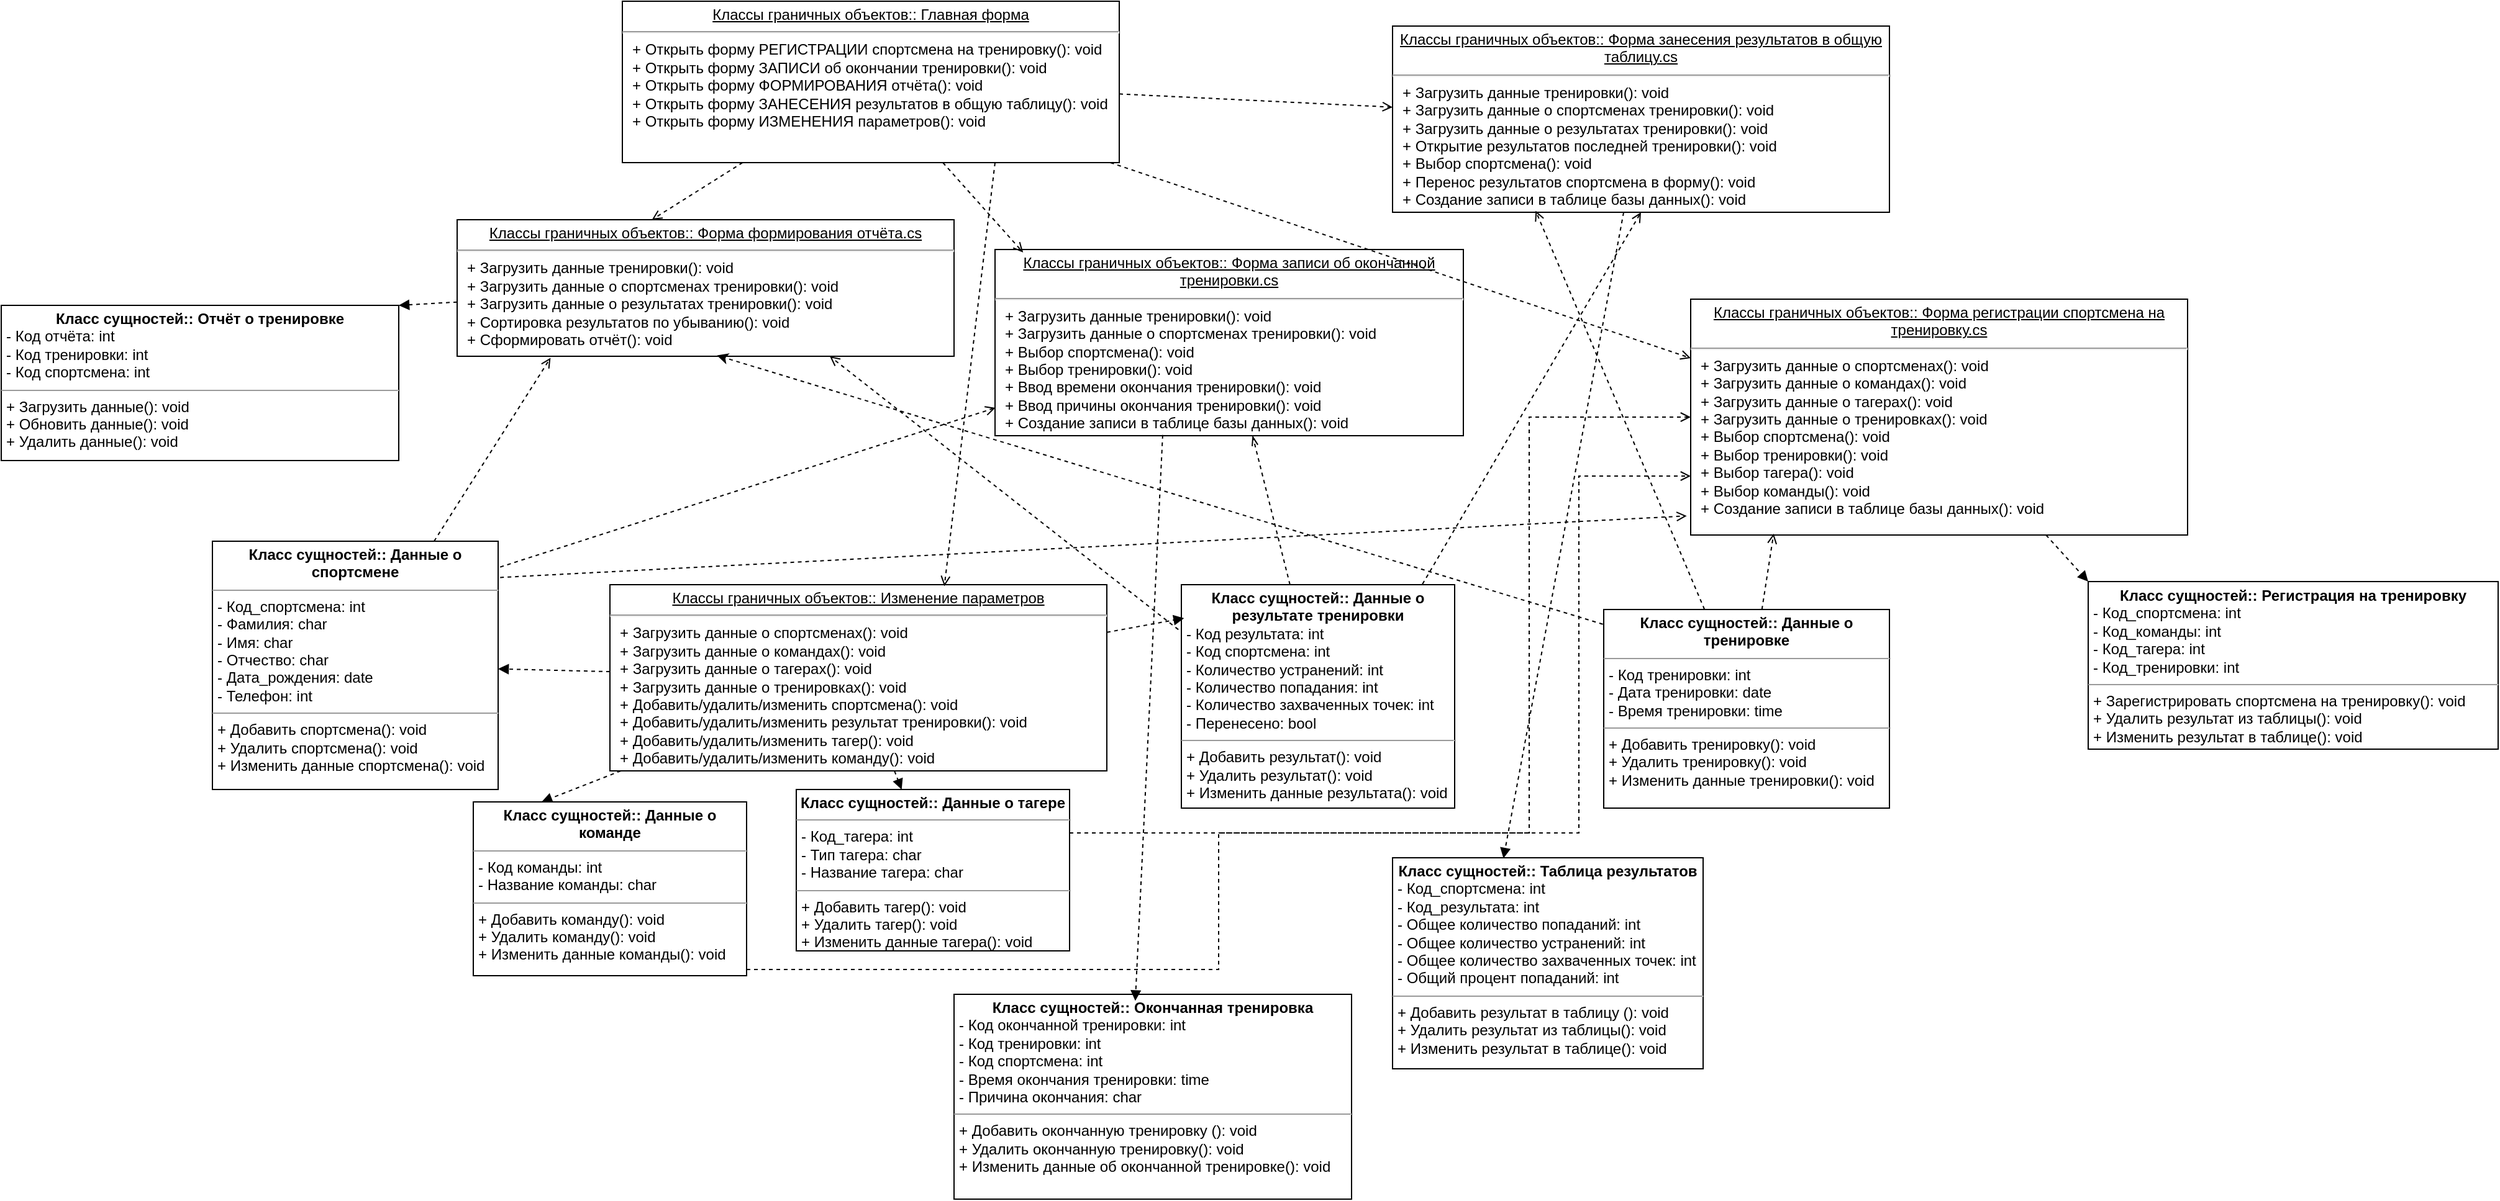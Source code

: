 <mxfile version="22.1.5" type="device">
  <diagram name="Страница — 1" id="Qu0wm0MgUiS_f0kj7Ct0">
    <mxGraphModel dx="1703" dy="1680" grid="1" gridSize="10" guides="1" tooltips="1" connect="1" arrows="1" fold="1" page="1" pageScale="1" pageWidth="827" pageHeight="1169" math="0" shadow="0">
      <root>
        <mxCell id="0" />
        <mxCell id="1" parent="0" />
        <mxCell id="6SgqG4V4tV7n62kS7OOO-2" style="rounded=0;orthogonalLoop=1;jettySize=auto;html=1;dashed=1;endArrow=open;endFill=0;" parent="1" source="mhlp-eTYFJu1O5pDRAgd-3" target="mhlp-eTYFJu1O5pDRAgd-5" edge="1">
          <mxGeometry relative="1" as="geometry" />
        </mxCell>
        <mxCell id="mhlp-eTYFJu1O5pDRAgd-3" value="&lt;p style=&quot;margin:0px;margin-top:4px;text-align:center;text-decoration:underline;&quot;&gt;Классы граничных объектов:: Главная форма&lt;br&gt;&lt;/p&gt;&lt;hr&gt;&lt;p style=&quot;margin:0px;margin-left:8px;&quot;&gt;+ Открыть форму РЕГИСТРАЦИИ спортсмена на тренировку(): void&lt;br&gt;+ Открыть форму ЗАПИСИ об окончании тренировки(): void&lt;br&gt;+ Открыть форму ФОРМИРОВАНИЯ отчёта(): void&lt;br&gt;&lt;/p&gt;&lt;p style=&quot;margin:0px;margin-left:8px;&quot;&gt;+ Открыть форму ЗАНЕСЕНИЯ результатов в общую таблицу(): void&lt;br&gt;&lt;/p&gt;&lt;p style=&quot;margin:0px;margin-left:8px;&quot;&gt;+ Открыть форму ИЗМЕНЕНИЯ параметров(): void&lt;br&gt;&lt;/p&gt;" style="verticalAlign=top;align=left;overflow=fill;fontSize=12;fontFamily=Helvetica;html=1;whiteSpace=wrap;" parent="1" vertex="1">
          <mxGeometry x="-280" y="-730" width="400" height="130" as="geometry" />
        </mxCell>
        <mxCell id="6SgqG4V4tV7n62kS7OOO-12" style="rounded=0;orthogonalLoop=1;jettySize=auto;html=1;entryX=1;entryY=0;entryDx=0;entryDy=0;endArrow=block;endFill=1;dashed=1;" parent="1" source="mhlp-eTYFJu1O5pDRAgd-4" target="6SgqG4V4tV7n62kS7OOO-11" edge="1">
          <mxGeometry relative="1" as="geometry" />
        </mxCell>
        <mxCell id="mhlp-eTYFJu1O5pDRAgd-4" value="&lt;p style=&quot;margin:0px;margin-top:4px;text-align:center;text-decoration:underline;&quot;&gt;Классы граничных объектов:: Форма формирования отчёта.cs&lt;br&gt;&lt;/p&gt;&lt;hr&gt;&lt;p style=&quot;margin:0px;margin-left:8px;&quot;&gt;+ Загрузить данные тренировки(): void&lt;br&gt;+ Загрузить данные о спортсменах тренировки(): void&lt;br&gt;+ Загрузить данные о результатах тренировки(): void&lt;br&gt;&lt;/p&gt;&lt;p style=&quot;margin:0px;margin-left:8px;&quot;&gt;+ Сортировка результатов по убыванию(): void&lt;br&gt;&lt;/p&gt;&lt;p style=&quot;margin:0px;margin-left:8px;&quot;&gt;+ Сформировать отчёт(): void&lt;br&gt;&lt;/p&gt;" style="verticalAlign=top;align=left;overflow=fill;fontSize=12;fontFamily=Helvetica;html=1;whiteSpace=wrap;" parent="1" vertex="1">
          <mxGeometry x="-413" y="-554" width="400" height="110" as="geometry" />
        </mxCell>
        <mxCell id="mhlp-eTYFJu1O5pDRAgd-5" value="&lt;p style=&quot;margin:0px;margin-top:4px;text-align:center;text-decoration:underline;&quot;&gt;Классы граничных объектов:: Форма занесения результатов в общую таблицу.cs&lt;br&gt;&lt;/p&gt;&lt;hr&gt;&lt;p style=&quot;margin:0px;margin-left:8px;&quot;&gt;+ Загрузить данные тренировки(): void&lt;br&gt;+ Загрузить данные о спортсменах тренировки(): void&lt;br&gt;+ Загрузить данные о результатах тренировки(): void&lt;br&gt;&lt;/p&gt;&lt;p style=&quot;margin:0px;margin-left:8px;&quot;&gt;+ Открытие результатов последней тренировки(): void&lt;/p&gt;&lt;p style=&quot;margin:0px;margin-left:8px;&quot;&gt;+ Выбор спортсмена(): void&lt;/p&gt;&lt;p style=&quot;margin:0px;margin-left:8px;&quot;&gt;+ Перенос результатов спортсмена в форму(): void&lt;br&gt;&lt;/p&gt;&lt;p style=&quot;margin:0px;margin-left:8px;&quot;&gt;+ Создание записи в таблице базы данных(): void&lt;br&gt;&lt;/p&gt;" style="verticalAlign=top;align=left;overflow=fill;fontSize=12;fontFamily=Helvetica;html=1;whiteSpace=wrap;" parent="1" vertex="1">
          <mxGeometry x="340" y="-710" width="400" height="150" as="geometry" />
        </mxCell>
        <mxCell id="mhlp-eTYFJu1O5pDRAgd-7" value="&lt;p style=&quot;margin:0px;margin-top:4px;text-align:center;text-decoration:underline;&quot;&gt;Классы граничных объектов:: Форма записи об окончанной тренировки.cs&lt;br&gt;&lt;/p&gt;&lt;hr&gt;&lt;p style=&quot;margin:0px;margin-left:8px;&quot;&gt;+ Загрузить данные тренировки(): void&lt;br&gt;+ Загрузить данные о спортсменах тренировки(): void&lt;br&gt;&lt;/p&gt;&lt;p style=&quot;margin:0px;margin-left:8px;&quot;&gt;+ Выбор спортсмена(): void&lt;br&gt;&lt;/p&gt;&lt;p style=&quot;margin:0px;margin-left:8px;&quot;&gt;+ Выбор тренировки(): void&lt;/p&gt;&lt;p style=&quot;margin:0px;margin-left:8px;&quot;&gt;+ Ввод времени окончания тренировки(): void&lt;br&gt;&lt;/p&gt;&lt;p style=&quot;margin:0px;margin-left:8px;&quot;&gt;+ Ввод причины окончания тренировки(): void&lt;/p&gt;&lt;p style=&quot;margin:0px;margin-left:8px;&quot;&gt;+ Создание записи в таблице базы данных(): void&lt;br&gt;&lt;/p&gt;" style="verticalAlign=top;align=left;overflow=fill;fontSize=12;fontFamily=Helvetica;html=1;whiteSpace=wrap;" parent="1" vertex="1">
          <mxGeometry x="20" y="-530" width="377" height="150" as="geometry" />
        </mxCell>
        <mxCell id="6SgqG4V4tV7n62kS7OOO-23" style="rounded=0;orthogonalLoop=1;jettySize=auto;html=1;entryX=0;entryY=0;entryDx=0;entryDy=0;dashed=1;endArrow=block;endFill=1;" parent="1" source="mhlp-eTYFJu1O5pDRAgd-8" target="wVeZF8HDo8xXXgALJRHr-1" edge="1">
          <mxGeometry relative="1" as="geometry" />
        </mxCell>
        <mxCell id="mhlp-eTYFJu1O5pDRAgd-8" value="&lt;p style=&quot;margin:0px;margin-top:4px;text-align:center;text-decoration:underline;&quot;&gt;Классы граничных объектов:: Форма регистрации спортсмена на тренировку.cs&lt;br&gt;&lt;/p&gt;&lt;hr&gt;&lt;p style=&quot;margin:0px;margin-left:8px;&quot;&gt;+ Загрузить данные о спортсменах(): void&lt;br&gt;+ Загрузить данные о командах(): void&lt;br&gt;+ Загрузить данные о тагерах(): void&lt;br&gt;&lt;/p&gt;&lt;p style=&quot;margin:0px;margin-left:8px;&quot;&gt;+ Загрузить данные о тренировках(): void&lt;br&gt;&lt;/p&gt;&lt;p style=&quot;margin:0px;margin-left:8px;&quot;&gt;+ Выбор спортсмена(): void&lt;br&gt;&lt;/p&gt;&lt;p style=&quot;margin:0px;margin-left:8px;&quot;&gt;+ Выбор тренировки(): void&lt;/p&gt;&lt;p style=&quot;margin:0px;margin-left:8px;&quot;&gt;+ Выбор тагера(): void&lt;br&gt;&lt;/p&gt;&lt;p style=&quot;margin:0px;margin-left:8px;&quot;&gt;+ Выбор команды(): void&lt;br&gt;&lt;/p&gt;&lt;p style=&quot;margin:0px;margin-left:8px;&quot;&gt;&lt;span style=&quot;background-color: initial;&quot;&gt;+ Создание записи в таблице базы данных(): void&lt;/span&gt;&lt;br&gt;&lt;/p&gt;" style="verticalAlign=top;align=left;overflow=fill;fontSize=12;fontFamily=Helvetica;html=1;whiteSpace=wrap;" parent="1" vertex="1">
          <mxGeometry x="580" y="-490" width="400" height="190" as="geometry" />
        </mxCell>
        <mxCell id="6SgqG4V4tV7n62kS7OOO-7" style="rounded=0;orthogonalLoop=1;jettySize=auto;html=1;endArrow=block;endFill=1;fillColor=#f5f5f5;strokeColor=#000000;dashed=1;" parent="1" source="mhlp-eTYFJu1O5pDRAgd-9" target="mhlp-eTYFJu1O5pDRAgd-10" edge="1">
          <mxGeometry relative="1" as="geometry" />
        </mxCell>
        <mxCell id="6SgqG4V4tV7n62kS7OOO-8" style="rounded=0;orthogonalLoop=1;jettySize=auto;html=1;entryX=0.25;entryY=0;entryDx=0;entryDy=0;endArrow=block;endFill=1;dashed=1;" parent="1" source="mhlp-eTYFJu1O5pDRAgd-9" target="mhlp-eTYFJu1O5pDRAgd-13" edge="1">
          <mxGeometry relative="1" as="geometry" />
        </mxCell>
        <mxCell id="6SgqG4V4tV7n62kS7OOO-9" style="rounded=0;orthogonalLoop=1;jettySize=auto;html=1;endArrow=block;endFill=1;dashed=1;" parent="1" source="mhlp-eTYFJu1O5pDRAgd-9" target="mhlp-eTYFJu1O5pDRAgd-12" edge="1">
          <mxGeometry relative="1" as="geometry" />
        </mxCell>
        <mxCell id="mhlp-eTYFJu1O5pDRAgd-9" value="&lt;p style=&quot;margin:0px;margin-top:4px;text-align:center;text-decoration:underline;&quot;&gt;Классы граничных объектов:: Изменение параметров&lt;br&gt;&lt;/p&gt;&lt;hr&gt;&lt;p style=&quot;margin:0px;margin-left:8px;&quot;&gt;+ Загрузить данные о спортсменах(): void&lt;br&gt;+ Загрузить данные о командах(): void&lt;br&gt;+ Загрузить данные о тагерах(): void&lt;br&gt;&lt;/p&gt;&lt;p style=&quot;margin:0px;margin-left:8px;&quot;&gt;+ Загрузить данные о тренировках(): void&lt;br&gt;&lt;/p&gt;&lt;p style=&quot;margin:0px;margin-left:8px;&quot;&gt;+ Добавить/удалить/изменить спортсмена(): void&lt;br&gt;&lt;/p&gt;&lt;p style=&quot;margin:0px;margin-left:8px;&quot;&gt;+ Добавить/удалить/изменить результат тренировки(): void&lt;/p&gt;&lt;p style=&quot;margin:0px;margin-left:8px;&quot;&gt;+ Добавить/удалить/изменить тагер(): void&lt;br&gt;&lt;/p&gt;&lt;p style=&quot;margin:0px;margin-left:8px;&quot;&gt;+&amp;nbsp;Добавить/удалить/изменить команду(): void&lt;/p&gt;" style="verticalAlign=top;align=left;overflow=fill;fontSize=12;fontFamily=Helvetica;html=1;whiteSpace=wrap;" parent="1" vertex="1">
          <mxGeometry x="-290" y="-260" width="400" height="150" as="geometry" />
        </mxCell>
        <mxCell id="mhlp-eTYFJu1O5pDRAgd-10" value="&lt;p style=&quot;margin:0px;margin-top:4px;text-align:center;&quot;&gt;&lt;b&gt;Класс сущностей:: Данные о спортсмене&lt;/b&gt;&lt;/p&gt;&lt;hr size=&quot;1&quot;&gt;&lt;p style=&quot;margin:0px;margin-left:4px;&quot;&gt;- Код_спортсмена: int&lt;br&gt;- Фамилия: char&lt;/p&gt;&lt;p style=&quot;margin:0px;margin-left:4px;&quot;&gt;- Имя: char&lt;/p&gt;&lt;p style=&quot;margin:0px;margin-left:4px;&quot;&gt;- Отчество: char&lt;/p&gt;&lt;p style=&quot;margin:0px;margin-left:4px;&quot;&gt;- Дата_рождения: date&lt;/p&gt;&lt;p style=&quot;margin:0px;margin-left:4px;&quot;&gt;- Телефон: int&lt;/p&gt;&lt;hr size=&quot;1&quot;&gt;&lt;p style=&quot;margin:0px;margin-left:4px;&quot;&gt;+ Добавить спортсмена(): void&lt;br&gt;+ Удалить спортсмена(): void&lt;br&gt;&lt;/p&gt;&lt;p style=&quot;margin:0px;margin-left:4px;&quot;&gt;+ Изменить данные спортсмена(): void&lt;br&gt;&lt;/p&gt;" style="verticalAlign=top;align=left;overflow=fill;fontSize=12;fontFamily=Helvetica;html=1;whiteSpace=wrap;" parent="1" vertex="1">
          <mxGeometry x="-610" y="-295" width="230" height="200" as="geometry" />
        </mxCell>
        <mxCell id="mhlp-eTYFJu1O5pDRAgd-11" value="&lt;p style=&quot;margin:0px;margin-top:4px;text-align:center;&quot;&gt;&lt;b&gt;Класс сущностей:: Данные о тренировке&lt;/b&gt;&lt;/p&gt;&lt;hr size=&quot;1&quot;&gt;&lt;p style=&quot;margin:0px;margin-left:4px;&quot;&gt;- Код тренировки: int&lt;br&gt;- Дата тренировки: date&lt;/p&gt;&lt;p style=&quot;margin:0px;margin-left:4px;&quot;&gt;- Время тренировки: time&lt;/p&gt;&lt;hr size=&quot;1&quot;&gt;&lt;p style=&quot;margin:0px;margin-left:4px;&quot;&gt;+ Добавить тренировку(): void&lt;br&gt;+ Удалить тренировку(): void&lt;br&gt;&lt;/p&gt;&lt;p style=&quot;margin:0px;margin-left:4px;&quot;&gt;+ Изменить данные тренировки(): void&lt;br&gt;&lt;/p&gt;" style="verticalAlign=top;align=left;overflow=fill;fontSize=12;fontFamily=Helvetica;html=1;whiteSpace=wrap;" parent="1" vertex="1">
          <mxGeometry x="510" y="-240" width="230" height="160" as="geometry" />
        </mxCell>
        <mxCell id="6SgqG4V4tV7n62kS7OOO-26" style="edgeStyle=orthogonalEdgeStyle;rounded=0;orthogonalLoop=1;jettySize=auto;html=1;entryX=0;entryY=0.75;entryDx=0;entryDy=0;dashed=1;endArrow=open;endFill=0;" parent="1" source="mhlp-eTYFJu1O5pDRAgd-12" target="mhlp-eTYFJu1O5pDRAgd-8" edge="1">
          <mxGeometry relative="1" as="geometry">
            <Array as="points">
              <mxPoint x="490" y="-60" />
              <mxPoint x="490" y="-348" />
            </Array>
          </mxGeometry>
        </mxCell>
        <mxCell id="mhlp-eTYFJu1O5pDRAgd-12" value="&lt;p style=&quot;margin:0px;margin-top:4px;text-align:center;&quot;&gt;&lt;b&gt;Класс сущностей:: Данные о тагере&lt;/b&gt;&lt;/p&gt;&lt;hr size=&quot;1&quot;&gt;&lt;p style=&quot;margin:0px;margin-left:4px;&quot;&gt;- Код_тагера: int&lt;br&gt;- Тип тагера: char&lt;/p&gt;&lt;p style=&quot;margin:0px;margin-left:4px;&quot;&gt;- Название тагера: char&lt;/p&gt;&lt;hr size=&quot;1&quot;&gt;&lt;p style=&quot;margin:0px;margin-left:4px;&quot;&gt;+ Добавить тагер(): void&lt;br&gt;+ Удалить тагер(): void&lt;br&gt;&lt;/p&gt;&lt;p style=&quot;margin:0px;margin-left:4px;&quot;&gt;+ Изменить данные тагера(): void&lt;br&gt;&lt;/p&gt;" style="verticalAlign=top;align=left;overflow=fill;fontSize=12;fontFamily=Helvetica;html=1;whiteSpace=wrap;" parent="1" vertex="1">
          <mxGeometry x="-140" y="-95" width="220" height="130" as="geometry" />
        </mxCell>
        <mxCell id="6SgqG4V4tV7n62kS7OOO-27" style="edgeStyle=orthogonalEdgeStyle;rounded=0;orthogonalLoop=1;jettySize=auto;html=1;entryX=0;entryY=0.5;entryDx=0;entryDy=0;dashed=1;endArrow=open;endFill=0;" parent="1" source="mhlp-eTYFJu1O5pDRAgd-13" target="mhlp-eTYFJu1O5pDRAgd-8" edge="1">
          <mxGeometry relative="1" as="geometry">
            <Array as="points">
              <mxPoint x="200" y="50" />
              <mxPoint x="200" y="-60" />
              <mxPoint x="450" y="-60" />
              <mxPoint x="450" y="-395" />
            </Array>
          </mxGeometry>
        </mxCell>
        <mxCell id="mhlp-eTYFJu1O5pDRAgd-13" value="&lt;p style=&quot;margin:0px;margin-top:4px;text-align:center;&quot;&gt;&lt;b&gt;Класс сущностей:: Данные о команде&lt;/b&gt;&lt;/p&gt;&lt;hr size=&quot;1&quot;&gt;&lt;p style=&quot;margin:0px;margin-left:4px;&quot;&gt;- Код команды: int&lt;br&gt;- Название команды: char&lt;/p&gt;&lt;hr size=&quot;1&quot;&gt;&lt;p style=&quot;margin:0px;margin-left:4px;&quot;&gt;+ Добавить команду(): void&lt;br&gt;+ Удалить команду(): void&lt;br&gt;&lt;/p&gt;&lt;p style=&quot;margin:0px;margin-left:4px;&quot;&gt;+ Изменить данные команды(): void&lt;br&gt;&lt;/p&gt;" style="verticalAlign=top;align=left;overflow=fill;fontSize=12;fontFamily=Helvetica;html=1;whiteSpace=wrap;" parent="1" vertex="1">
          <mxGeometry x="-400" y="-85" width="220" height="140" as="geometry" />
        </mxCell>
        <mxCell id="6SgqG4V4tV7n62kS7OOO-14" style="rounded=0;orthogonalLoop=1;jettySize=auto;html=1;dashed=1;endArrow=openThin;endFill=0;" parent="1" source="G_WExZCxM53FgJ3CJvYQ-1" target="mhlp-eTYFJu1O5pDRAgd-7" edge="1">
          <mxGeometry relative="1" as="geometry" />
        </mxCell>
        <mxCell id="6SgqG4V4tV7n62kS7OOO-15" style="rounded=0;orthogonalLoop=1;jettySize=auto;html=1;entryX=0.75;entryY=1;entryDx=0;entryDy=0;dashed=1;endArrow=open;endFill=0;exitX=-0.011;exitY=0.201;exitDx=0;exitDy=0;exitPerimeter=0;" parent="1" source="G_WExZCxM53FgJ3CJvYQ-1" target="mhlp-eTYFJu1O5pDRAgd-4" edge="1">
          <mxGeometry relative="1" as="geometry">
            <mxPoint x="160" y="-250" as="sourcePoint" />
          </mxGeometry>
        </mxCell>
        <mxCell id="G_WExZCxM53FgJ3CJvYQ-1" value="&lt;p style=&quot;margin:0px;margin-top:4px;text-align:center;&quot;&gt;&lt;b&gt;Класс сущностей:: Данные о результате тренировки&lt;/b&gt;&lt;/p&gt;&lt;p style=&quot;margin:0px;margin-left:4px;&quot;&gt;- Код результата: int&lt;/p&gt;&lt;p style=&quot;margin:0px;margin-left:4px;&quot;&gt;- Код спортсмена: int&lt;br&gt;- Количество устранений: int&lt;/p&gt;&lt;p style=&quot;margin:0px;margin-left:4px;&quot;&gt;- Количество попадания: int&lt;/p&gt;&lt;p style=&quot;margin:0px;margin-left:4px;&quot;&gt;- Количество захваченных точек: int&lt;br&gt;&lt;/p&gt;&lt;p style=&quot;margin:0px;margin-left:4px;&quot;&gt;- Перенесено: bool&lt;br&gt;&lt;/p&gt;&lt;hr size=&quot;1&quot;&gt;&lt;p style=&quot;margin:0px;margin-left:4px;&quot;&gt;+ Добавить результат(): void&lt;br&gt;+ Удалить результат(): void&lt;br&gt;&lt;/p&gt;&lt;p style=&quot;margin:0px;margin-left:4px;&quot;&gt;+ Изменить данные результата(): void&lt;br&gt;&lt;/p&gt;" style="verticalAlign=top;align=left;overflow=fill;fontSize=12;fontFamily=Helvetica;html=1;whiteSpace=wrap;" parent="1" vertex="1">
          <mxGeometry x="170" y="-260" width="220" height="180" as="geometry" />
        </mxCell>
        <mxCell id="G_WExZCxM53FgJ3CJvYQ-2" value="&lt;p style=&quot;margin:0px;margin-top:4px;text-align:center;&quot;&gt;&lt;b&gt;Класс сущностей:: Таблица результатов&lt;/b&gt;&lt;/p&gt;&lt;p style=&quot;margin:0px;margin-left:4px;&quot;&gt;- Код_спортсмена: int&lt;/p&gt;&lt;p style=&quot;margin:0px;margin-left:4px;&quot;&gt;- Код_результата: int&lt;br&gt;- Общее количество попаданий: int&lt;/p&gt;&lt;p style=&quot;margin:0px;margin-left:4px;&quot;&gt;- Общее количество устранений: int&lt;/p&gt;&lt;p style=&quot;margin:0px;margin-left:4px;&quot;&gt;- Общее количество захваченных точек: int&lt;br&gt;&lt;/p&gt;&lt;p style=&quot;margin:0px;margin-left:4px;&quot;&gt;- Общий процент попаданий: int&lt;br&gt;&lt;/p&gt;&lt;hr size=&quot;1&quot;&gt;&lt;p style=&quot;margin:0px;margin-left:4px;&quot;&gt;+ Добавить результат в таблицу (): void&lt;br&gt;+ Удалить результат из таблицы(): void&lt;br&gt;&lt;/p&gt;&lt;p style=&quot;margin:0px;margin-left:4px;&quot;&gt;+ Изменить результат в таблице(): void&lt;br&gt;&lt;/p&gt;" style="verticalAlign=top;align=left;overflow=fill;fontSize=12;fontFamily=Helvetica;html=1;whiteSpace=wrap;" parent="1" vertex="1">
          <mxGeometry x="340" y="-40" width="250" height="170" as="geometry" />
        </mxCell>
        <mxCell id="G_WExZCxM53FgJ3CJvYQ-4" value="&lt;p style=&quot;margin:0px;margin-top:4px;text-align:center;&quot;&gt;&lt;b&gt;Класс сущностей:: Окончанная тренировка&lt;/b&gt;&lt;/p&gt;&lt;p style=&quot;margin:0px;margin-left:4px;&quot;&gt;- Код окончанной тренировки: int&lt;/p&gt;&lt;p style=&quot;margin:0px;margin-left:4px;&quot;&gt;- Код тренировки: int&lt;/p&gt;&lt;p style=&quot;margin:0px;margin-left:4px;&quot;&gt;- Код спортсмена: int&lt;br&gt;- Время окончания тренировки: time&lt;/p&gt;&lt;p style=&quot;margin:0px;margin-left:4px;&quot;&gt;- Причина окончания: char&lt;/p&gt;&lt;hr size=&quot;1&quot;&gt;&lt;p style=&quot;margin:0px;margin-left:4px;&quot;&gt;+ Добавить окончанную тренировку (): void&lt;br&gt;+ Удалить окончанную тренировку(): void&lt;br&gt;&lt;/p&gt;&lt;p style=&quot;margin:0px;margin-left:4px;&quot;&gt;+ Изменить данные об окончанной тренировке(): void&lt;br&gt;&lt;/p&gt;" style="verticalAlign=top;align=left;overflow=fill;fontSize=12;fontFamily=Helvetica;html=1;whiteSpace=wrap;" parent="1" vertex="1">
          <mxGeometry x="-13" y="70" width="320" height="165" as="geometry" />
        </mxCell>
        <mxCell id="wVeZF8HDo8xXXgALJRHr-1" value="&lt;p style=&quot;margin:0px;margin-top:4px;text-align:center;&quot;&gt;&lt;b&gt;Класс сущностей:: Регистрация на тренировку&lt;/b&gt;&lt;/p&gt;&lt;p style=&quot;margin:0px;margin-left:4px;&quot;&gt;- Код_спортсмена: int&lt;/p&gt;&lt;p style=&quot;margin:0px;margin-left:4px;&quot;&gt;- Код_команды: int&lt;br&gt;- Код_тагера: int&lt;/p&gt;&lt;p style=&quot;margin:0px;margin-left:4px;&quot;&gt;- Код_тренировки: int&lt;/p&gt;&lt;hr size=&quot;1&quot;&gt;&lt;p style=&quot;margin:0px;margin-left:4px;&quot;&gt;+ Зарегистрировать спортсмена на тренировку(): void&lt;br&gt;+ Удалить результат из таблицы(): void&lt;br&gt;&lt;/p&gt;&lt;p style=&quot;margin:0px;margin-left:4px;&quot;&gt;+ Изменить результат в таблице(): void&lt;br&gt;&lt;/p&gt;" style="verticalAlign=top;align=left;overflow=fill;fontSize=12;fontFamily=Helvetica;html=1;whiteSpace=wrap;" parent="1" vertex="1">
          <mxGeometry x="900" y="-262.5" width="330" height="135" as="geometry" />
        </mxCell>
        <mxCell id="6SgqG4V4tV7n62kS7OOO-1" style="rounded=0;orthogonalLoop=1;jettySize=auto;html=1;entryX=0.392;entryY=0;entryDx=0;entryDy=0;entryPerimeter=0;endArrow=open;endFill=0;dashed=1;" parent="1" source="mhlp-eTYFJu1O5pDRAgd-3" target="mhlp-eTYFJu1O5pDRAgd-4" edge="1">
          <mxGeometry relative="1" as="geometry" />
        </mxCell>
        <mxCell id="6SgqG4V4tV7n62kS7OOO-3" style="rounded=0;orthogonalLoop=1;jettySize=auto;html=1;entryX=0.06;entryY=0.016;entryDx=0;entryDy=0;entryPerimeter=0;endArrow=open;endFill=0;dashed=1;" parent="1" source="mhlp-eTYFJu1O5pDRAgd-3" target="mhlp-eTYFJu1O5pDRAgd-7" edge="1">
          <mxGeometry relative="1" as="geometry" />
        </mxCell>
        <mxCell id="6SgqG4V4tV7n62kS7OOO-4" style="rounded=0;orthogonalLoop=1;jettySize=auto;html=1;entryX=0;entryY=0.25;entryDx=0;entryDy=0;dashed=1;endArrow=open;endFill=0;" parent="1" source="mhlp-eTYFJu1O5pDRAgd-3" target="mhlp-eTYFJu1O5pDRAgd-8" edge="1">
          <mxGeometry relative="1" as="geometry" />
        </mxCell>
        <mxCell id="6SgqG4V4tV7n62kS7OOO-5" style="rounded=0;orthogonalLoop=1;jettySize=auto;html=1;entryX=0.673;entryY=0.008;entryDx=0;entryDy=0;entryPerimeter=0;dashed=1;endArrow=open;endFill=0;" parent="1" target="mhlp-eTYFJu1O5pDRAgd-9" edge="1">
          <mxGeometry relative="1" as="geometry">
            <mxPoint x="20" y="-600" as="sourcePoint" />
          </mxGeometry>
        </mxCell>
        <mxCell id="6SgqG4V4tV7n62kS7OOO-10" style="rounded=0;orthogonalLoop=1;jettySize=auto;html=1;entryX=0.01;entryY=0.15;entryDx=0;entryDy=0;entryPerimeter=0;endArrow=block;endFill=1;dashed=1;" parent="1" source="mhlp-eTYFJu1O5pDRAgd-9" target="G_WExZCxM53FgJ3CJvYQ-1" edge="1">
          <mxGeometry relative="1" as="geometry" />
        </mxCell>
        <mxCell id="6SgqG4V4tV7n62kS7OOO-11" value="&lt;p style=&quot;margin:0px;margin-top:4px;text-align:center;&quot;&gt;&lt;b&gt;Класс сущностей:: Отчёт о тренировке&lt;/b&gt;&lt;/p&gt;&lt;p style=&quot;margin:0px;margin-left:4px;&quot;&gt;- Код отчёта: int&lt;/p&gt;&lt;p style=&quot;margin:0px;margin-left:4px;&quot;&gt;- Код тренировки: int&lt;/p&gt;&lt;p style=&quot;margin:0px;margin-left:4px;&quot;&gt;- Код спортсмена: int&lt;br&gt;&lt;/p&gt;&lt;hr size=&quot;1&quot;&gt;&lt;p style=&quot;margin:0px;margin-left:4px;&quot;&gt;+ Загрузить данные(): void&lt;br&gt;+ Обновить данные(): void&lt;br&gt;&lt;/p&gt;&lt;p style=&quot;margin:0px;margin-left:4px;&quot;&gt;+ Удалить данные(): void&lt;br&gt;&lt;/p&gt;" style="verticalAlign=top;align=left;overflow=fill;fontSize=12;fontFamily=Helvetica;html=1;whiteSpace=wrap;" parent="1" vertex="1">
          <mxGeometry x="-780" y="-485" width="320" height="125" as="geometry" />
        </mxCell>
        <mxCell id="6SgqG4V4tV7n62kS7OOO-13" style="rounded=0;orthogonalLoop=1;jettySize=auto;html=1;entryX=0.188;entryY=1.011;entryDx=0;entryDy=0;entryPerimeter=0;dashed=1;endArrow=open;endFill=0;" parent="1" source="mhlp-eTYFJu1O5pDRAgd-10" target="mhlp-eTYFJu1O5pDRAgd-4" edge="1">
          <mxGeometry relative="1" as="geometry" />
        </mxCell>
        <mxCell id="6SgqG4V4tV7n62kS7OOO-16" style="rounded=0;orthogonalLoop=1;jettySize=auto;html=1;entryX=0.5;entryY=1;entryDx=0;entryDy=0;dashed=1;endArrow=open;endFill=0;exitX=0.882;exitY=-0.002;exitDx=0;exitDy=0;exitPerimeter=0;" parent="1" source="G_WExZCxM53FgJ3CJvYQ-1" target="mhlp-eTYFJu1O5pDRAgd-5" edge="1">
          <mxGeometry relative="1" as="geometry" />
        </mxCell>
        <mxCell id="6SgqG4V4tV7n62kS7OOO-17" style="rounded=0;orthogonalLoop=1;jettySize=auto;html=1;entryX=0.001;entryY=0.85;entryDx=0;entryDy=0;entryPerimeter=0;endArrow=open;endFill=0;dashed=1;exitX=1.007;exitY=0.104;exitDx=0;exitDy=0;exitPerimeter=0;" parent="1" source="mhlp-eTYFJu1O5pDRAgd-10" target="mhlp-eTYFJu1O5pDRAgd-7" edge="1">
          <mxGeometry relative="1" as="geometry" />
        </mxCell>
        <mxCell id="6SgqG4V4tV7n62kS7OOO-18" style="rounded=0;orthogonalLoop=1;jettySize=auto;html=1;entryX=-0.008;entryY=0.919;entryDx=0;entryDy=0;entryPerimeter=0;dashed=1;endArrow=open;endFill=0;exitX=1.007;exitY=0.146;exitDx=0;exitDy=0;exitPerimeter=0;" parent="1" source="mhlp-eTYFJu1O5pDRAgd-10" target="mhlp-eTYFJu1O5pDRAgd-8" edge="1">
          <mxGeometry relative="1" as="geometry" />
        </mxCell>
        <mxCell id="6SgqG4V4tV7n62kS7OOO-19" style="rounded=0;orthogonalLoop=1;jettySize=auto;html=1;entryX=0.167;entryY=0.994;entryDx=0;entryDy=0;entryPerimeter=0;dashed=1;endArrow=open;endFill=0;" parent="1" source="mhlp-eTYFJu1O5pDRAgd-11" target="mhlp-eTYFJu1O5pDRAgd-8" edge="1">
          <mxGeometry relative="1" as="geometry" />
        </mxCell>
        <mxCell id="6SgqG4V4tV7n62kS7OOO-20" style="rounded=0;orthogonalLoop=1;jettySize=auto;html=1;entryX=0.288;entryY=0.992;entryDx=0;entryDy=0;entryPerimeter=0;dashed=1;endArrow=open;endFill=0;" parent="1" source="mhlp-eTYFJu1O5pDRAgd-11" target="mhlp-eTYFJu1O5pDRAgd-5" edge="1">
          <mxGeometry relative="1" as="geometry" />
        </mxCell>
        <mxCell id="6SgqG4V4tV7n62kS7OOO-22" style="rounded=0;orthogonalLoop=1;jettySize=auto;html=1;entryX=0.523;entryY=0.994;entryDx=0;entryDy=0;entryPerimeter=0;dashed=1;exitX=-0.003;exitY=0.074;exitDx=0;exitDy=0;exitPerimeter=0;" parent="1" source="mhlp-eTYFJu1O5pDRAgd-11" target="mhlp-eTYFJu1O5pDRAgd-4" edge="1">
          <mxGeometry relative="1" as="geometry" />
        </mxCell>
        <mxCell id="6SgqG4V4tV7n62kS7OOO-24" style="rounded=0;orthogonalLoop=1;jettySize=auto;html=1;entryX=0.357;entryY=0.003;entryDx=0;entryDy=0;entryPerimeter=0;dashed=1;endArrow=block;endFill=1;" parent="1" source="mhlp-eTYFJu1O5pDRAgd-5" target="G_WExZCxM53FgJ3CJvYQ-2" edge="1">
          <mxGeometry relative="1" as="geometry" />
        </mxCell>
        <mxCell id="6SgqG4V4tV7n62kS7OOO-25" style="rounded=0;orthogonalLoop=1;jettySize=auto;html=1;entryX=0.456;entryY=0.032;entryDx=0;entryDy=0;entryPerimeter=0;endArrow=block;endFill=1;exitX=0.358;exitY=0.996;exitDx=0;exitDy=0;exitPerimeter=0;dashed=1;" parent="1" source="mhlp-eTYFJu1O5pDRAgd-7" target="G_WExZCxM53FgJ3CJvYQ-4" edge="1">
          <mxGeometry relative="1" as="geometry" />
        </mxCell>
      </root>
    </mxGraphModel>
  </diagram>
</mxfile>
